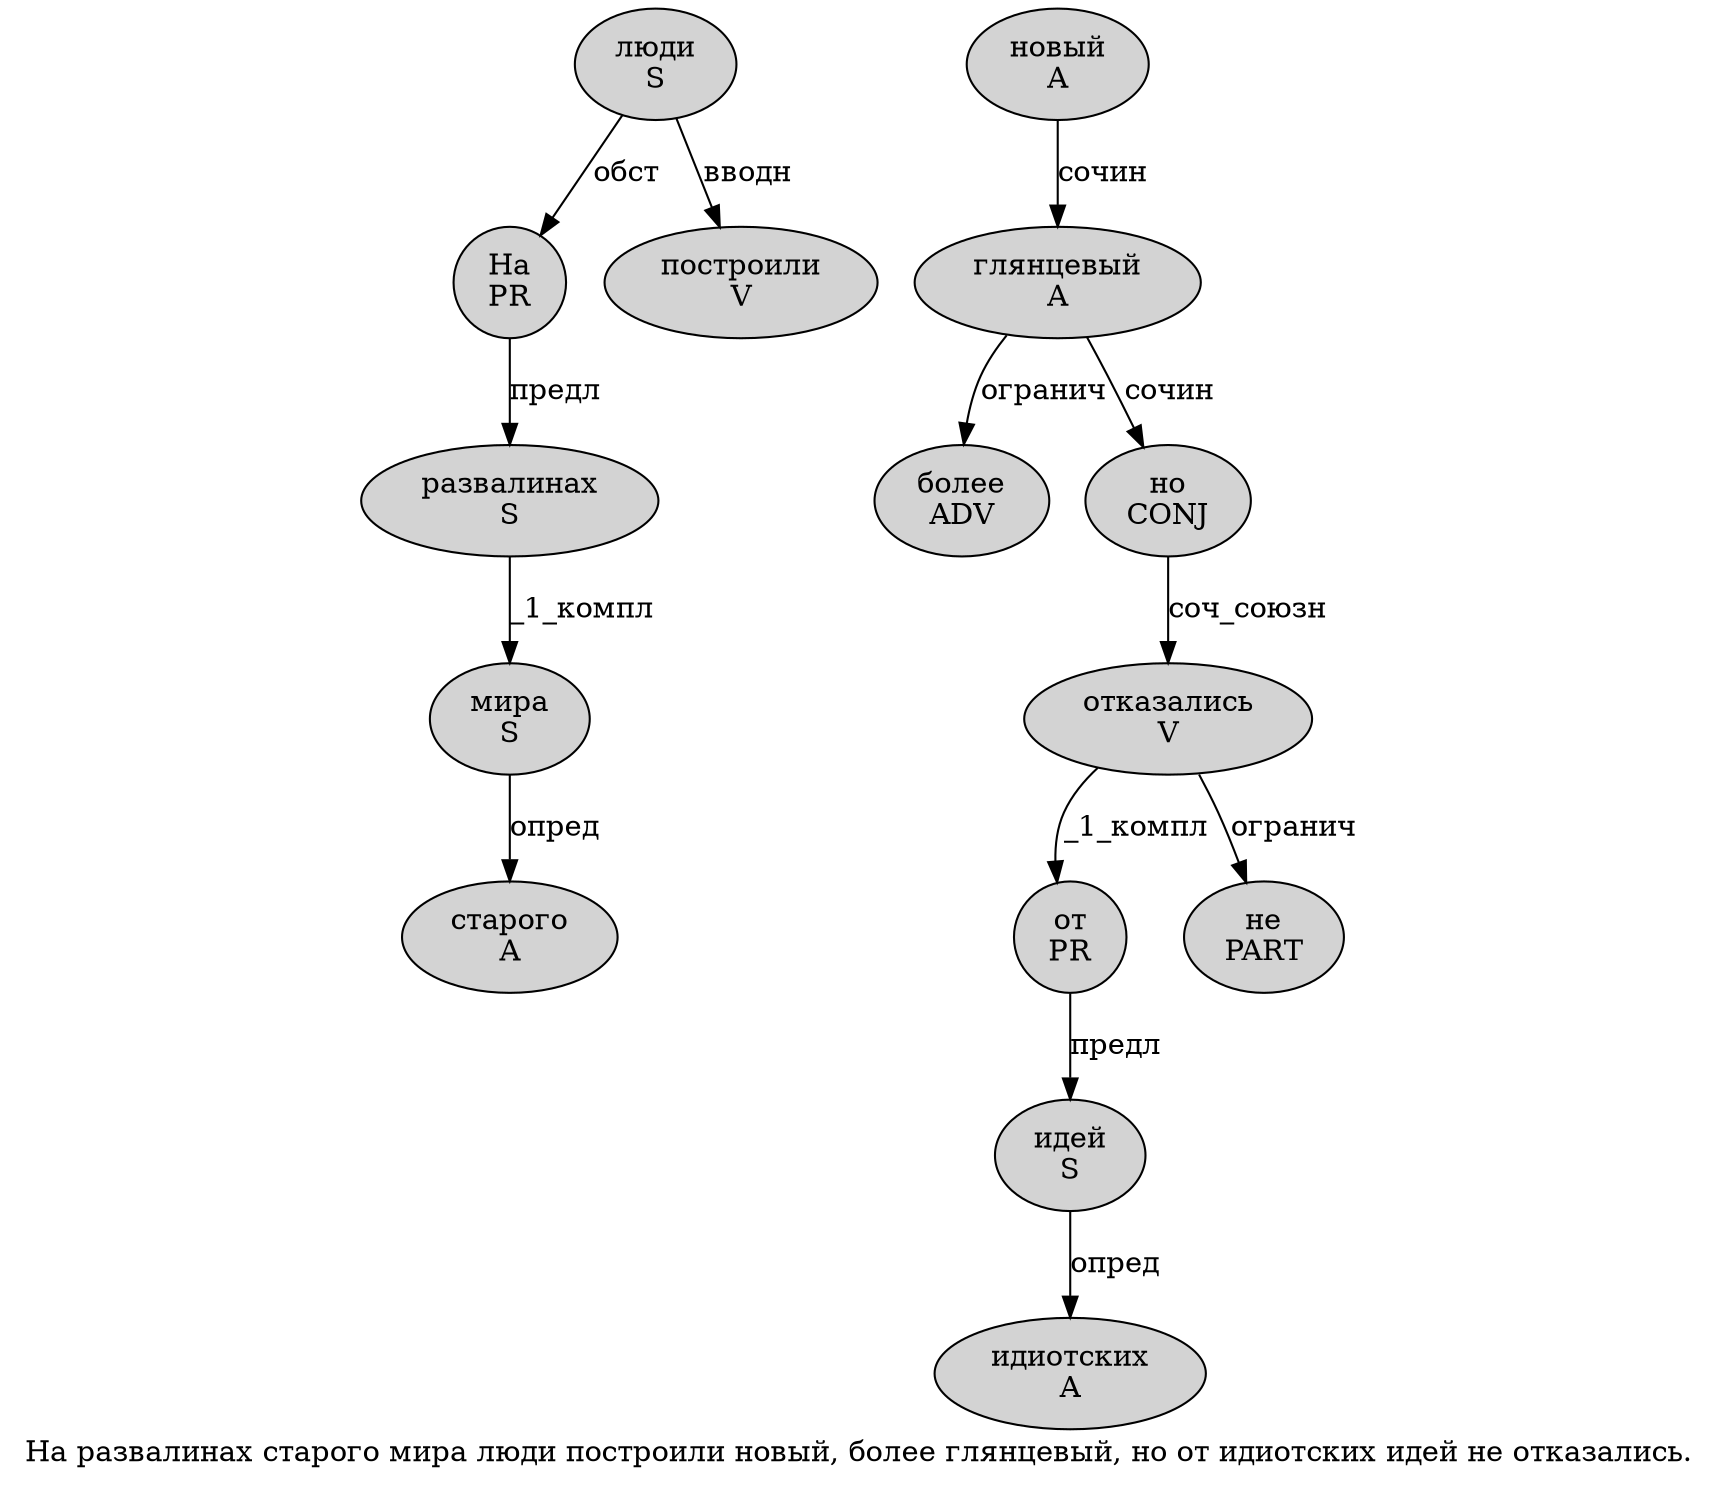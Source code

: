 digraph SENTENCE_2718 {
	graph [label="На развалинах старого мира люди построили новый, более глянцевый, но от идиотских идей не отказались."]
	node [style=filled]
		0 [label="На
PR" color="" fillcolor=lightgray penwidth=1 shape=ellipse]
		1 [label="развалинах
S" color="" fillcolor=lightgray penwidth=1 shape=ellipse]
		2 [label="старого
A" color="" fillcolor=lightgray penwidth=1 shape=ellipse]
		3 [label="мира
S" color="" fillcolor=lightgray penwidth=1 shape=ellipse]
		4 [label="люди
S" color="" fillcolor=lightgray penwidth=1 shape=ellipse]
		5 [label="построили
V" color="" fillcolor=lightgray penwidth=1 shape=ellipse]
		6 [label="новый
A" color="" fillcolor=lightgray penwidth=1 shape=ellipse]
		8 [label="более
ADV" color="" fillcolor=lightgray penwidth=1 shape=ellipse]
		9 [label="глянцевый
A" color="" fillcolor=lightgray penwidth=1 shape=ellipse]
		11 [label="но
CONJ" color="" fillcolor=lightgray penwidth=1 shape=ellipse]
		12 [label="от
PR" color="" fillcolor=lightgray penwidth=1 shape=ellipse]
		13 [label="идиотских
A" color="" fillcolor=lightgray penwidth=1 shape=ellipse]
		14 [label="идей
S" color="" fillcolor=lightgray penwidth=1 shape=ellipse]
		15 [label="не
PART" color="" fillcolor=lightgray penwidth=1 shape=ellipse]
		16 [label="отказались
V" color="" fillcolor=lightgray penwidth=1 shape=ellipse]
			9 -> 8 [label="огранич"]
			9 -> 11 [label="сочин"]
			1 -> 3 [label="_1_компл"]
			3 -> 2 [label="опред"]
			11 -> 16 [label="соч_союзн"]
			16 -> 12 [label="_1_компл"]
			16 -> 15 [label="огранич"]
			0 -> 1 [label="предл"]
			4 -> 0 [label="обст"]
			4 -> 5 [label="вводн"]
			14 -> 13 [label="опред"]
			12 -> 14 [label="предл"]
			6 -> 9 [label="сочин"]
}